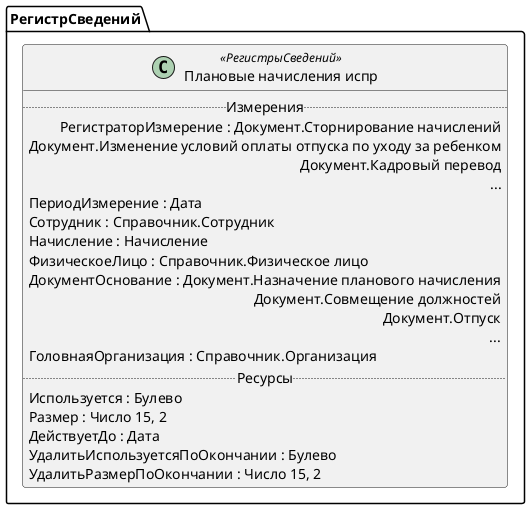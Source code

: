 ﻿@startuml ПлановыеНачисленияИспр
'!include templates.wsd
'..\include templates.wsd
class РегистрСведений.ПлановыеНачисленияИспр as "Плановые начисления испр" <<РегистрыСведений>>
{
..Измерения..
РегистраторИзмерение : Документ.Сторнирование начислений\rДокумент.Изменение условий оплаты отпуска по уходу за ребенком\rДокумент.Кадровый перевод\r...
ПериодИзмерение : Дата
Сотрудник : Справочник.Сотрудник
Начисление : Начисление
ФизическоеЛицо : Справочник.Физическое лицо
ДокументОснование : Документ.Назначение планового начисления\rДокумент.Совмещение должностей\rДокумент.Отпуск\r...
ГоловнаяОрганизация : Справочник.Организация
..Ресурсы..
Используется : Булево
Размер : Число 15, 2
ДействуетДо : Дата
УдалитьИспользуетсяПоОкончании : Булево
УдалитьРазмерПоОкончании : Число 15, 2
}
@enduml
